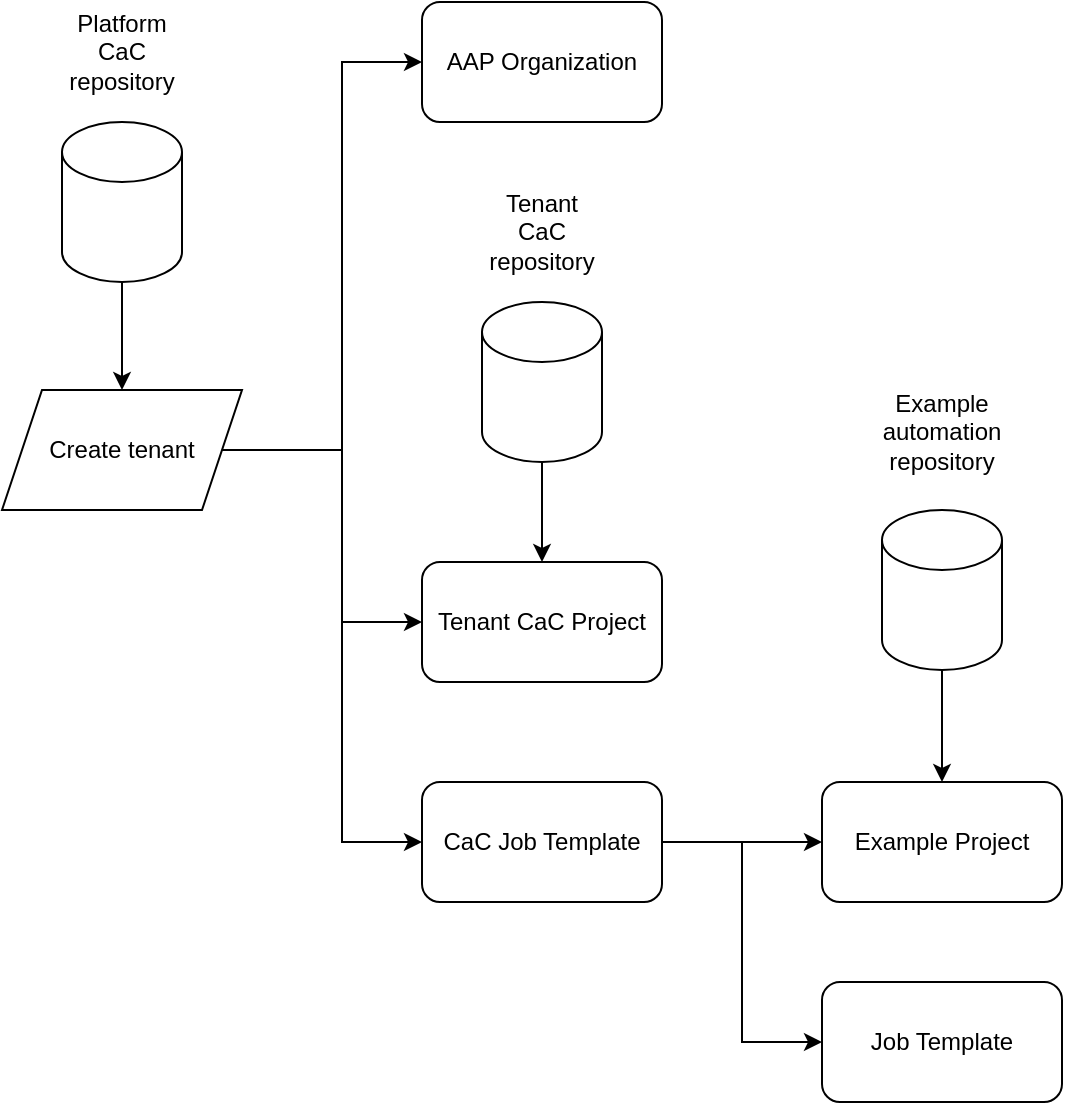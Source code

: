 <mxfile version="26.1.1">
  <diagram name="Page-1" id="2apx_R3vOhhgRWIUHq46">
    <mxGraphModel dx="1173" dy="804" grid="1" gridSize="10" guides="1" tooltips="1" connect="1" arrows="1" fold="1" page="1" pageScale="1" pageWidth="1169" pageHeight="827" math="0" shadow="0">
      <root>
        <mxCell id="0" />
        <mxCell id="1" parent="0" />
        <mxCell id="Gw7kWCuVnW7ACXXqQHih-1" value="" style="shape=cylinder3;whiteSpace=wrap;html=1;boundedLbl=1;backgroundOutline=1;size=15;" vertex="1" parent="1">
          <mxGeometry x="80" y="220" width="60" height="80" as="geometry" />
        </mxCell>
        <mxCell id="Gw7kWCuVnW7ACXXqQHih-2" value="" style="shape=cylinder3;whiteSpace=wrap;html=1;boundedLbl=1;backgroundOutline=1;size=15;" vertex="1" parent="1">
          <mxGeometry x="290" y="310" width="60" height="80" as="geometry" />
        </mxCell>
        <mxCell id="Gw7kWCuVnW7ACXXqQHih-23" style="edgeStyle=orthogonalEdgeStyle;rounded=0;orthogonalLoop=1;jettySize=auto;html=1;entryX=0.5;entryY=0;entryDx=0;entryDy=0;" edge="1" parent="1" source="Gw7kWCuVnW7ACXXqQHih-3" target="Gw7kWCuVnW7ACXXqQHih-19">
          <mxGeometry relative="1" as="geometry" />
        </mxCell>
        <mxCell id="Gw7kWCuVnW7ACXXqQHih-3" value="" style="shape=cylinder3;whiteSpace=wrap;html=1;boundedLbl=1;backgroundOutline=1;size=15;" vertex="1" parent="1">
          <mxGeometry x="490" y="414" width="60" height="80" as="geometry" />
        </mxCell>
        <mxCell id="Gw7kWCuVnW7ACXXqQHih-4" value="Platform CaC repository" style="text;html=1;align=center;verticalAlign=middle;whiteSpace=wrap;rounded=0;" vertex="1" parent="1">
          <mxGeometry x="80" y="170" width="60" height="30" as="geometry" />
        </mxCell>
        <mxCell id="Gw7kWCuVnW7ACXXqQHih-8" value="" style="edgeStyle=orthogonalEdgeStyle;rounded=0;orthogonalLoop=1;jettySize=auto;html=1;entryX=0;entryY=0.5;entryDx=0;entryDy=0;" edge="1" parent="1" source="Gw7kWCuVnW7ACXXqQHih-6" target="Gw7kWCuVnW7ACXXqQHih-7">
          <mxGeometry relative="1" as="geometry">
            <Array as="points">
              <mxPoint x="220" y="384" />
              <mxPoint x="220" y="190" />
            </Array>
          </mxGeometry>
        </mxCell>
        <mxCell id="Gw7kWCuVnW7ACXXqQHih-15" style="edgeStyle=orthogonalEdgeStyle;rounded=0;orthogonalLoop=1;jettySize=auto;html=1;entryX=0;entryY=0.5;entryDx=0;entryDy=0;" edge="1" parent="1" source="Gw7kWCuVnW7ACXXqQHih-6" target="Gw7kWCuVnW7ACXXqQHih-13">
          <mxGeometry relative="1" as="geometry">
            <Array as="points">
              <mxPoint x="220" y="384" />
              <mxPoint x="220" y="470" />
            </Array>
          </mxGeometry>
        </mxCell>
        <mxCell id="Gw7kWCuVnW7ACXXqQHih-18" style="edgeStyle=orthogonalEdgeStyle;rounded=0;orthogonalLoop=1;jettySize=auto;html=1;entryX=0;entryY=0.5;entryDx=0;entryDy=0;" edge="1" parent="1" source="Gw7kWCuVnW7ACXXqQHih-6" target="Gw7kWCuVnW7ACXXqQHih-9">
          <mxGeometry relative="1" as="geometry">
            <Array as="points">
              <mxPoint x="220" y="384" />
              <mxPoint x="220" y="580" />
            </Array>
          </mxGeometry>
        </mxCell>
        <mxCell id="Gw7kWCuVnW7ACXXqQHih-6" value="Create tenant" style="shape=parallelogram;perimeter=parallelogramPerimeter;whiteSpace=wrap;html=1;fixedSize=1;" vertex="1" parent="1">
          <mxGeometry x="50" y="354" width="120" height="60" as="geometry" />
        </mxCell>
        <mxCell id="Gw7kWCuVnW7ACXXqQHih-7" value="AAP Organization" style="rounded=1;whiteSpace=wrap;html=1;" vertex="1" parent="1">
          <mxGeometry x="260" y="160" width="120" height="60" as="geometry" />
        </mxCell>
        <mxCell id="Gw7kWCuVnW7ACXXqQHih-20" value="" style="edgeStyle=orthogonalEdgeStyle;rounded=0;orthogonalLoop=1;jettySize=auto;html=1;" edge="1" parent="1" source="Gw7kWCuVnW7ACXXqQHih-9" target="Gw7kWCuVnW7ACXXqQHih-19">
          <mxGeometry relative="1" as="geometry" />
        </mxCell>
        <mxCell id="Gw7kWCuVnW7ACXXqQHih-26" style="edgeStyle=orthogonalEdgeStyle;rounded=0;orthogonalLoop=1;jettySize=auto;html=1;entryX=0;entryY=0.5;entryDx=0;entryDy=0;" edge="1" parent="1" source="Gw7kWCuVnW7ACXXqQHih-9" target="Gw7kWCuVnW7ACXXqQHih-24">
          <mxGeometry relative="1" as="geometry" />
        </mxCell>
        <mxCell id="Gw7kWCuVnW7ACXXqQHih-9" value="CaC Job Template" style="rounded=1;whiteSpace=wrap;html=1;" vertex="1" parent="1">
          <mxGeometry x="260" y="550" width="120" height="60" as="geometry" />
        </mxCell>
        <mxCell id="Gw7kWCuVnW7ACXXqQHih-11" value="Tenant CaC repository" style="text;html=1;align=center;verticalAlign=middle;whiteSpace=wrap;rounded=0;" vertex="1" parent="1">
          <mxGeometry x="290" y="260" width="60" height="30" as="geometry" />
        </mxCell>
        <mxCell id="Gw7kWCuVnW7ACXXqQHih-14" value="" style="edgeStyle=orthogonalEdgeStyle;rounded=0;orthogonalLoop=1;jettySize=auto;html=1;entryX=0.5;entryY=0;entryDx=0;entryDy=0;" edge="1" parent="1" source="Gw7kWCuVnW7ACXXqQHih-2" target="Gw7kWCuVnW7ACXXqQHih-13">
          <mxGeometry relative="1" as="geometry">
            <mxPoint x="480" y="270" as="sourcePoint" />
            <mxPoint x="490" y="470" as="targetPoint" />
          </mxGeometry>
        </mxCell>
        <mxCell id="Gw7kWCuVnW7ACXXqQHih-13" value="Tenant CaC Project" style="rounded=1;whiteSpace=wrap;html=1;" vertex="1" parent="1">
          <mxGeometry x="260" y="440" width="120" height="60" as="geometry" />
        </mxCell>
        <mxCell id="Gw7kWCuVnW7ACXXqQHih-16" style="edgeStyle=orthogonalEdgeStyle;rounded=0;orthogonalLoop=1;jettySize=auto;html=1;entryX=0.5;entryY=0;entryDx=0;entryDy=0;" edge="1" parent="1" source="Gw7kWCuVnW7ACXXqQHih-1" target="Gw7kWCuVnW7ACXXqQHih-6">
          <mxGeometry relative="1" as="geometry" />
        </mxCell>
        <mxCell id="Gw7kWCuVnW7ACXXqQHih-19" value="Example Project" style="rounded=1;whiteSpace=wrap;html=1;" vertex="1" parent="1">
          <mxGeometry x="460" y="550" width="120" height="60" as="geometry" />
        </mxCell>
        <mxCell id="Gw7kWCuVnW7ACXXqQHih-21" value="Example automation&lt;div&gt;repository&lt;/div&gt;" style="text;html=1;align=center;verticalAlign=middle;whiteSpace=wrap;rounded=0;" vertex="1" parent="1">
          <mxGeometry x="490" y="360" width="60" height="30" as="geometry" />
        </mxCell>
        <mxCell id="Gw7kWCuVnW7ACXXqQHih-24" value="Job Template" style="rounded=1;whiteSpace=wrap;html=1;" vertex="1" parent="1">
          <mxGeometry x="460" y="650" width="120" height="60" as="geometry" />
        </mxCell>
      </root>
    </mxGraphModel>
  </diagram>
</mxfile>
